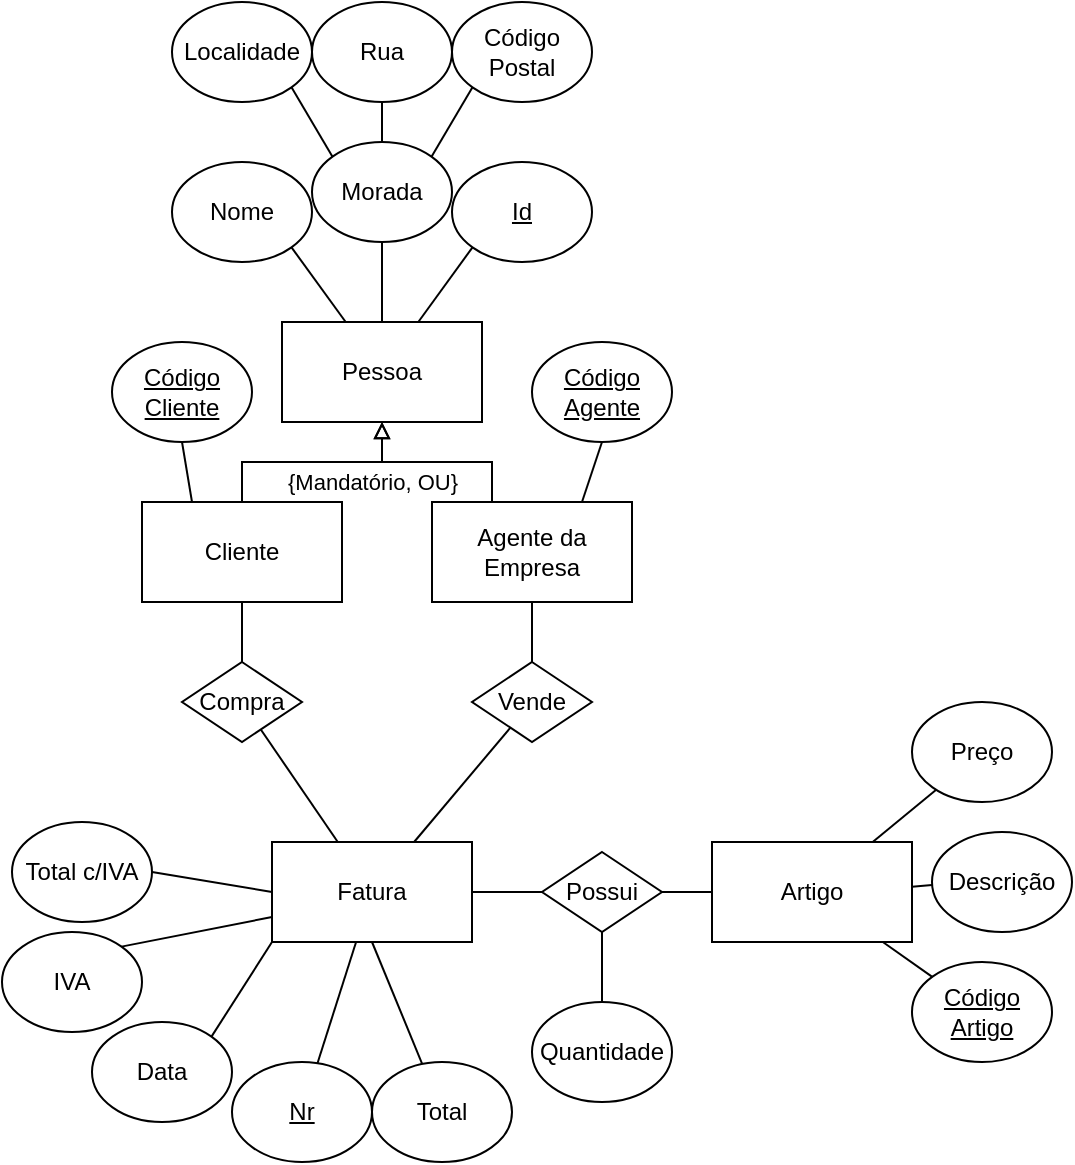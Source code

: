 <mxfile version="26.1.0">
  <diagram name="Page-1" id="2grmOZqmfHHGhnO47oOm">
    <mxGraphModel dx="1368" dy="1860" grid="1" gridSize="10" guides="1" tooltips="1" connect="1" arrows="1" fold="1" page="1" pageScale="1" pageWidth="850" pageHeight="1100" math="0" shadow="0">
      <root>
        <mxCell id="0" />
        <mxCell id="1" parent="0" />
        <mxCell id="F6btn3pXoE5E7Y8iVu70-15" style="rounded=0;orthogonalLoop=1;jettySize=auto;html=1;exitX=1;exitY=0;exitDx=0;exitDy=0;entryX=0;entryY=1;entryDx=0;entryDy=0;endArrow=none;startFill=0;" parent="1" source="F6btn3pXoE5E7Y8iVu70-3" target="F6btn3pXoE5E7Y8iVu70-74" edge="1">
          <mxGeometry relative="1" as="geometry">
            <mxPoint x="460" y="270" as="targetPoint" />
          </mxGeometry>
        </mxCell>
        <mxCell id="F6btn3pXoE5E7Y8iVu70-3" value="Data" style="ellipse;whiteSpace=wrap;html=1;" parent="1" vertex="1">
          <mxGeometry x="570" y="360" width="70" height="50" as="geometry" />
        </mxCell>
        <mxCell id="F6btn3pXoE5E7Y8iVu70-18" style="rounded=0;orthogonalLoop=1;jettySize=auto;html=1;exitX=1;exitY=0.5;exitDx=0;exitDy=0;entryX=0;entryY=0.5;entryDx=0;entryDy=0;endArrow=none;startFill=0;" parent="1" source="F6btn3pXoE5E7Y8iVu70-10" target="F6btn3pXoE5E7Y8iVu70-74" edge="1">
          <mxGeometry relative="1" as="geometry" />
        </mxCell>
        <mxCell id="F6btn3pXoE5E7Y8iVu70-10" value="Total c/IVA" style="ellipse;whiteSpace=wrap;html=1;" parent="1" vertex="1">
          <mxGeometry x="530" y="260" width="70" height="50" as="geometry" />
        </mxCell>
        <mxCell id="F6btn3pXoE5E7Y8iVu70-17" style="rounded=0;orthogonalLoop=1;jettySize=auto;html=1;exitX=1;exitY=0;exitDx=0;exitDy=0;entryX=0;entryY=0.75;entryDx=0;entryDy=0;endArrow=none;startFill=0;" parent="1" source="F6btn3pXoE5E7Y8iVu70-11" target="F6btn3pXoE5E7Y8iVu70-74" edge="1">
          <mxGeometry relative="1" as="geometry">
            <mxPoint x="510" y="270" as="targetPoint" />
          </mxGeometry>
        </mxCell>
        <mxCell id="F6btn3pXoE5E7Y8iVu70-11" value="IVA" style="ellipse;whiteSpace=wrap;html=1;" parent="1" vertex="1">
          <mxGeometry x="525" y="315" width="70" height="50" as="geometry" />
        </mxCell>
        <mxCell id="F6btn3pXoE5E7Y8iVu70-52" style="edgeStyle=orthogonalEdgeStyle;rounded=0;orthogonalLoop=1;jettySize=auto;html=1;endArrow=block;endFill=0;" parent="1" source="F6btn3pXoE5E7Y8iVu70-19" target="F6btn3pXoE5E7Y8iVu70-44" edge="1">
          <mxGeometry relative="1" as="geometry" />
        </mxCell>
        <mxCell id="F6btn3pXoE5E7Y8iVu70-53" value="{Mandatório, OU}" style="edgeLabel;html=1;align=center;verticalAlign=middle;resizable=0;points=[];" parent="F6btn3pXoE5E7Y8iVu70-52" vertex="1" connectable="0">
          <mxGeometry x="-0.224" y="1" relative="1" as="geometry">
            <mxPoint x="42" y="11" as="offset" />
          </mxGeometry>
        </mxCell>
        <mxCell id="F6btn3pXoE5E7Y8iVu70-68" style="rounded=0;orthogonalLoop=1;jettySize=auto;html=1;endArrow=none;startFill=0;" parent="1" source="F6btn3pXoE5E7Y8iVu70-19" target="F6btn3pXoE5E7Y8iVu70-66" edge="1">
          <mxGeometry relative="1" as="geometry" />
        </mxCell>
        <mxCell id="F6btn3pXoE5E7Y8iVu70-19" value="Cliente" style="rounded=0;whiteSpace=wrap;html=1;" parent="1" vertex="1">
          <mxGeometry x="595" y="100" width="100" height="50" as="geometry" />
        </mxCell>
        <mxCell id="F6btn3pXoE5E7Y8iVu70-26" style="rounded=0;orthogonalLoop=1;jettySize=auto;html=1;exitX=0.5;exitY=1;exitDx=0;exitDy=0;entryX=0.25;entryY=0;entryDx=0;entryDy=0;endArrow=none;startFill=0;" parent="1" source="F6btn3pXoE5E7Y8iVu70-20" target="F6btn3pXoE5E7Y8iVu70-19" edge="1">
          <mxGeometry relative="1" as="geometry" />
        </mxCell>
        <mxCell id="F6btn3pXoE5E7Y8iVu70-20" value="&lt;u&gt;Código&lt;/u&gt;&lt;div&gt;&lt;u&gt;Cliente&lt;/u&gt;&lt;/div&gt;" style="ellipse;whiteSpace=wrap;html=1;" parent="1" vertex="1">
          <mxGeometry x="580" y="20" width="70" height="50" as="geometry" />
        </mxCell>
        <mxCell id="F6btn3pXoE5E7Y8iVu70-47" style="rounded=0;orthogonalLoop=1;jettySize=auto;html=1;exitX=0.5;exitY=1;exitDx=0;exitDy=0;endArrow=none;startFill=0;" parent="1" source="F6btn3pXoE5E7Y8iVu70-21" target="F6btn3pXoE5E7Y8iVu70-44" edge="1">
          <mxGeometry relative="1" as="geometry" />
        </mxCell>
        <mxCell id="F6btn3pXoE5E7Y8iVu70-21" value="Morada" style="ellipse;whiteSpace=wrap;html=1;" parent="1" vertex="1">
          <mxGeometry x="680" y="-80" width="70" height="50" as="geometry" />
        </mxCell>
        <mxCell id="F6btn3pXoE5E7Y8iVu70-28" style="rounded=0;orthogonalLoop=1;jettySize=auto;html=1;entryX=0.5;entryY=0;entryDx=0;entryDy=0;endArrow=none;startFill=0;" parent="1" source="F6btn3pXoE5E7Y8iVu70-22" target="F6btn3pXoE5E7Y8iVu70-21" edge="1">
          <mxGeometry relative="1" as="geometry" />
        </mxCell>
        <mxCell id="F6btn3pXoE5E7Y8iVu70-22" value="Rua" style="ellipse;whiteSpace=wrap;html=1;" parent="1" vertex="1">
          <mxGeometry x="680" y="-150" width="70" height="50" as="geometry" />
        </mxCell>
        <mxCell id="F6btn3pXoE5E7Y8iVu70-29" style="rounded=0;orthogonalLoop=1;jettySize=auto;html=1;exitX=1;exitY=1;exitDx=0;exitDy=0;entryX=0;entryY=0;entryDx=0;entryDy=0;endArrow=none;startFill=0;" parent="1" source="F6btn3pXoE5E7Y8iVu70-23" target="F6btn3pXoE5E7Y8iVu70-21" edge="1">
          <mxGeometry relative="1" as="geometry" />
        </mxCell>
        <mxCell id="F6btn3pXoE5E7Y8iVu70-23" value="Localidade" style="ellipse;whiteSpace=wrap;html=1;" parent="1" vertex="1">
          <mxGeometry x="610" y="-150" width="70" height="50" as="geometry" />
        </mxCell>
        <mxCell id="F6btn3pXoE5E7Y8iVu70-27" style="rounded=0;orthogonalLoop=1;jettySize=auto;html=1;exitX=0;exitY=1;exitDx=0;exitDy=0;entryX=1;entryY=0;entryDx=0;entryDy=0;endArrow=none;startFill=0;" parent="1" source="F6btn3pXoE5E7Y8iVu70-24" target="F6btn3pXoE5E7Y8iVu70-21" edge="1">
          <mxGeometry relative="1" as="geometry" />
        </mxCell>
        <mxCell id="F6btn3pXoE5E7Y8iVu70-24" value="Código&lt;div&gt;Postal&lt;/div&gt;" style="ellipse;whiteSpace=wrap;html=1;" parent="1" vertex="1">
          <mxGeometry x="750" y="-150" width="70" height="50" as="geometry" />
        </mxCell>
        <mxCell id="F6btn3pXoE5E7Y8iVu70-48" style="rounded=0;orthogonalLoop=1;jettySize=auto;html=1;exitX=1;exitY=1;exitDx=0;exitDy=0;endArrow=none;startFill=0;" parent="1" source="F6btn3pXoE5E7Y8iVu70-30" target="F6btn3pXoE5E7Y8iVu70-44" edge="1">
          <mxGeometry relative="1" as="geometry" />
        </mxCell>
        <mxCell id="F6btn3pXoE5E7Y8iVu70-30" value="Nome" style="ellipse;whiteSpace=wrap;html=1;" parent="1" vertex="1">
          <mxGeometry x="610" y="-70" width="70" height="50" as="geometry" />
        </mxCell>
        <mxCell id="F6btn3pXoE5E7Y8iVu70-51" style="edgeStyle=orthogonalEdgeStyle;rounded=0;orthogonalLoop=1;jettySize=auto;html=1;exitX=0.5;exitY=0;exitDx=0;exitDy=0;endArrow=block;endFill=0;" parent="1" source="F6btn3pXoE5E7Y8iVu70-34" target="F6btn3pXoE5E7Y8iVu70-44" edge="1">
          <mxGeometry relative="1" as="geometry">
            <Array as="points">
              <mxPoint x="770" y="80" />
              <mxPoint x="715" y="80" />
            </Array>
          </mxGeometry>
        </mxCell>
        <mxCell id="F6btn3pXoE5E7Y8iVu70-69" style="rounded=0;orthogonalLoop=1;jettySize=auto;html=1;endArrow=none;startFill=0;" parent="1" source="F6btn3pXoE5E7Y8iVu70-34" target="F6btn3pXoE5E7Y8iVu70-65" edge="1">
          <mxGeometry relative="1" as="geometry" />
        </mxCell>
        <mxCell id="F6btn3pXoE5E7Y8iVu70-34" value="Agente da Empresa" style="rounded=0;whiteSpace=wrap;html=1;" parent="1" vertex="1">
          <mxGeometry x="740" y="100" width="100" height="50" as="geometry" />
        </mxCell>
        <mxCell id="F6btn3pXoE5E7Y8iVu70-70" style="rounded=0;orthogonalLoop=1;jettySize=auto;html=1;endArrow=none;startFill=0;" parent="1" source="F6btn3pXoE5E7Y8iVu70-35" target="F6btn3pXoE5E7Y8iVu70-67" edge="1">
          <mxGeometry relative="1" as="geometry" />
        </mxCell>
        <mxCell id="F6btn3pXoE5E7Y8iVu70-35" value="Artigo" style="rounded=0;whiteSpace=wrap;html=1;" parent="1" vertex="1">
          <mxGeometry x="880" y="270" width="100" height="50" as="geometry" />
        </mxCell>
        <mxCell id="F6btn3pXoE5E7Y8iVu70-64" style="rounded=0;orthogonalLoop=1;jettySize=auto;html=1;endArrow=none;startFill=0;" parent="1" source="F6btn3pXoE5E7Y8iVu70-36" target="F6btn3pXoE5E7Y8iVu70-35" edge="1">
          <mxGeometry relative="1" as="geometry" />
        </mxCell>
        <mxCell id="F6btn3pXoE5E7Y8iVu70-36" value="&lt;u&gt;Código&lt;/u&gt;&lt;div&gt;&lt;u&gt;Artigo&lt;/u&gt;&lt;/div&gt;" style="ellipse;whiteSpace=wrap;html=1;" parent="1" vertex="1">
          <mxGeometry x="980" y="330" width="70" height="50" as="geometry" />
        </mxCell>
        <mxCell id="F6btn3pXoE5E7Y8iVu70-63" style="rounded=0;orthogonalLoop=1;jettySize=auto;html=1;endArrow=none;startFill=0;" parent="1" source="F6btn3pXoE5E7Y8iVu70-37" target="F6btn3pXoE5E7Y8iVu70-35" edge="1">
          <mxGeometry relative="1" as="geometry" />
        </mxCell>
        <mxCell id="F6btn3pXoE5E7Y8iVu70-37" value="Descrição" style="ellipse;whiteSpace=wrap;html=1;" parent="1" vertex="1">
          <mxGeometry x="990" y="265" width="70" height="50" as="geometry" />
        </mxCell>
        <mxCell id="F6btn3pXoE5E7Y8iVu70-62" style="rounded=0;orthogonalLoop=1;jettySize=auto;html=1;endArrow=none;startFill=0;" parent="1" source="F6btn3pXoE5E7Y8iVu70-38" target="F6btn3pXoE5E7Y8iVu70-35" edge="1">
          <mxGeometry relative="1" as="geometry" />
        </mxCell>
        <mxCell id="F6btn3pXoE5E7Y8iVu70-38" value="Preço" style="ellipse;whiteSpace=wrap;html=1;" parent="1" vertex="1">
          <mxGeometry x="980" y="200" width="70" height="50" as="geometry" />
        </mxCell>
        <mxCell id="F6btn3pXoE5E7Y8iVu70-43" style="rounded=0;orthogonalLoop=1;jettySize=auto;html=1;exitX=0.5;exitY=1;exitDx=0;exitDy=0;entryX=0.75;entryY=0;entryDx=0;entryDy=0;endArrow=none;startFill=0;" parent="1" source="F6btn3pXoE5E7Y8iVu70-42" target="F6btn3pXoE5E7Y8iVu70-34" edge="1">
          <mxGeometry relative="1" as="geometry">
            <Array as="points" />
          </mxGeometry>
        </mxCell>
        <mxCell id="F6btn3pXoE5E7Y8iVu70-42" value="&lt;u&gt;Código&lt;/u&gt;&lt;div&gt;&lt;u&gt;Agente&lt;/u&gt;&lt;/div&gt;" style="ellipse;whiteSpace=wrap;html=1;" parent="1" vertex="1">
          <mxGeometry x="790" y="20" width="70" height="50" as="geometry" />
        </mxCell>
        <mxCell id="F6btn3pXoE5E7Y8iVu70-44" value="Pessoa" style="rounded=0;whiteSpace=wrap;html=1;" parent="1" vertex="1">
          <mxGeometry x="665" y="10" width="100" height="50" as="geometry" />
        </mxCell>
        <mxCell id="F6btn3pXoE5E7Y8iVu70-49" style="rounded=0;orthogonalLoop=1;jettySize=auto;html=1;exitX=0;exitY=1;exitDx=0;exitDy=0;endArrow=none;startFill=0;" parent="1" source="F6btn3pXoE5E7Y8iVu70-45" target="F6btn3pXoE5E7Y8iVu70-44" edge="1">
          <mxGeometry relative="1" as="geometry" />
        </mxCell>
        <mxCell id="F6btn3pXoE5E7Y8iVu70-45" value="&lt;u&gt;Id&lt;/u&gt;" style="ellipse;whiteSpace=wrap;html=1;" parent="1" vertex="1">
          <mxGeometry x="750" y="-70" width="70" height="50" as="geometry" />
        </mxCell>
        <mxCell id="F6btn3pXoE5E7Y8iVu70-58" style="rounded=0;orthogonalLoop=1;jettySize=auto;html=1;endArrow=none;startFill=0;entryX=0.5;entryY=1;entryDx=0;entryDy=0;" parent="1" source="F6btn3pXoE5E7Y8iVu70-55" target="F6btn3pXoE5E7Y8iVu70-67" edge="1">
          <mxGeometry relative="1" as="geometry">
            <mxPoint x="780" y="340" as="targetPoint" />
          </mxGeometry>
        </mxCell>
        <mxCell id="F6btn3pXoE5E7Y8iVu70-55" value="Quantidade" style="ellipse;whiteSpace=wrap;html=1;" parent="1" vertex="1">
          <mxGeometry x="790" y="350" width="70" height="50" as="geometry" />
        </mxCell>
        <mxCell id="F6btn3pXoE5E7Y8iVu70-59" style="rounded=0;orthogonalLoop=1;jettySize=auto;html=1;endArrow=none;startFill=0;entryX=0.5;entryY=1;entryDx=0;entryDy=0;" parent="1" source="F6btn3pXoE5E7Y8iVu70-56" target="F6btn3pXoE5E7Y8iVu70-74" edge="1">
          <mxGeometry relative="1" as="geometry">
            <mxPoint x="810" y="340" as="targetPoint" />
          </mxGeometry>
        </mxCell>
        <mxCell id="F6btn3pXoE5E7Y8iVu70-56" value="Total" style="ellipse;whiteSpace=wrap;html=1;" parent="1" vertex="1">
          <mxGeometry x="710" y="380" width="70" height="50" as="geometry" />
        </mxCell>
        <mxCell id="F6btn3pXoE5E7Y8iVu70-72" style="rounded=0;orthogonalLoop=1;jettySize=auto;html=1;endArrow=none;startFill=0;" parent="1" source="F6btn3pXoE5E7Y8iVu70-65" edge="1">
          <mxGeometry relative="1" as="geometry">
            <mxPoint x="731.053" y="270.0" as="targetPoint" />
          </mxGeometry>
        </mxCell>
        <mxCell id="F6btn3pXoE5E7Y8iVu70-65" value="Vende" style="rhombus;whiteSpace=wrap;html=1;" parent="1" vertex="1">
          <mxGeometry x="760" y="180" width="60" height="40" as="geometry" />
        </mxCell>
        <mxCell id="F6btn3pXoE5E7Y8iVu70-73" style="rounded=0;orthogonalLoop=1;jettySize=auto;html=1;endArrow=none;startFill=0;" parent="1" source="F6btn3pXoE5E7Y8iVu70-66" edge="1">
          <mxGeometry relative="1" as="geometry">
            <mxPoint x="692.895" y="270.0" as="targetPoint" />
          </mxGeometry>
        </mxCell>
        <mxCell id="F6btn3pXoE5E7Y8iVu70-66" value="Compra" style="rhombus;whiteSpace=wrap;html=1;" parent="1" vertex="1">
          <mxGeometry x="615" y="180" width="60" height="40" as="geometry" />
        </mxCell>
        <mxCell id="F6btn3pXoE5E7Y8iVu70-71" style="rounded=0;orthogonalLoop=1;jettySize=auto;html=1;endArrow=none;startFill=0;" parent="1" source="F6btn3pXoE5E7Y8iVu70-67" edge="1">
          <mxGeometry relative="1" as="geometry">
            <mxPoint x="760" y="295.0" as="targetPoint" />
          </mxGeometry>
        </mxCell>
        <mxCell id="F6btn3pXoE5E7Y8iVu70-67" value="Possui" style="rhombus;whiteSpace=wrap;html=1;" parent="1" vertex="1">
          <mxGeometry x="795" y="275" width="60" height="40" as="geometry" />
        </mxCell>
        <mxCell id="F6btn3pXoE5E7Y8iVu70-74" value="Fatura" style="rounded=0;whiteSpace=wrap;html=1;" parent="1" vertex="1">
          <mxGeometry x="660" y="270" width="100" height="50" as="geometry" />
        </mxCell>
        <mxCell id="F6btn3pXoE5E7Y8iVu70-76" style="rounded=0;orthogonalLoop=1;jettySize=auto;html=1;endArrow=none;startFill=0;" parent="1" source="F6btn3pXoE5E7Y8iVu70-75" target="F6btn3pXoE5E7Y8iVu70-74" edge="1">
          <mxGeometry relative="1" as="geometry" />
        </mxCell>
        <mxCell id="F6btn3pXoE5E7Y8iVu70-75" value="&lt;u&gt;Nr&lt;/u&gt;" style="ellipse;whiteSpace=wrap;html=1;" parent="1" vertex="1">
          <mxGeometry x="640" y="380" width="70" height="50" as="geometry" />
        </mxCell>
      </root>
    </mxGraphModel>
  </diagram>
</mxfile>
